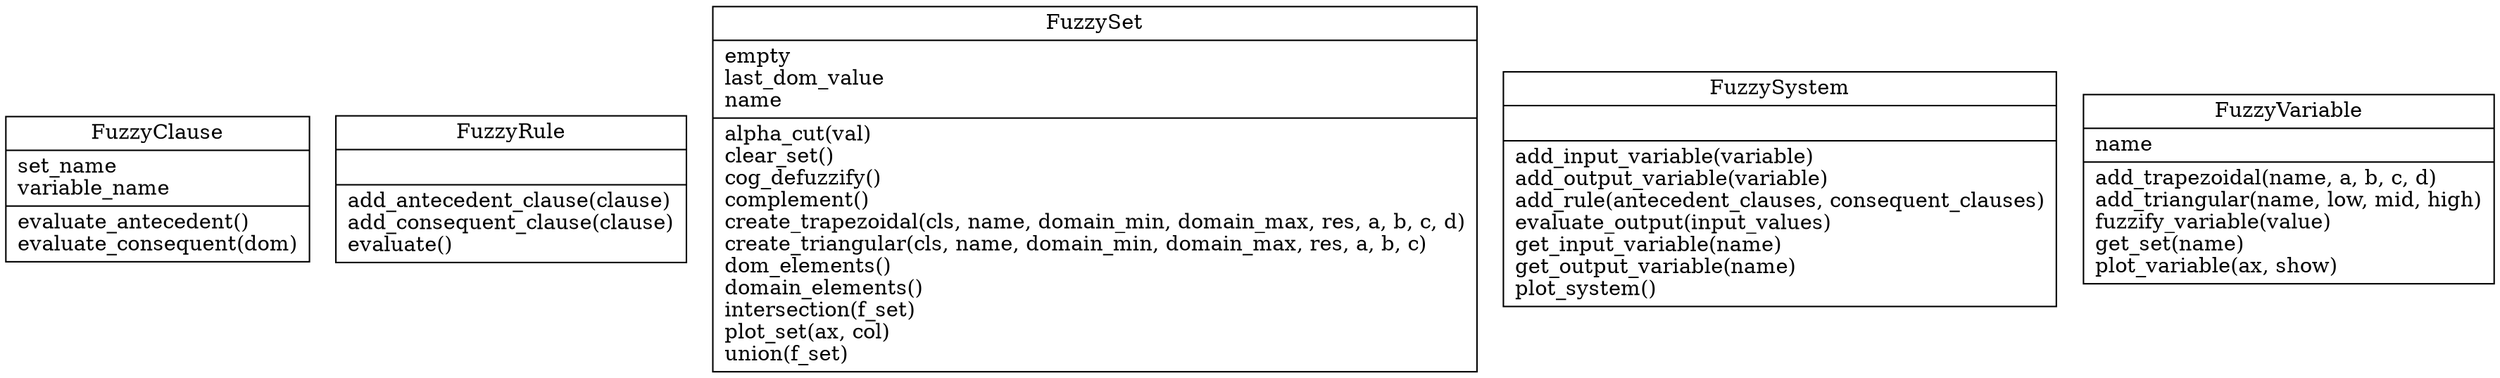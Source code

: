 digraph "classes" {
charset="utf-8"
rankdir=BT
"0" [label="{FuzzyClause|set_name\lvariable_name\l|evaluate_antecedent()\levaluate_consequent(dom)\l}", shape="record"];
"1" [label="{FuzzyRule|\l|add_antecedent_clause(clause)\ladd_consequent_clause(clause)\levaluate()\l}", shape="record"];
"2" [label="{FuzzySet|empty\llast_dom_value\lname\l|alpha_cut(val)\lclear_set()\lcog_defuzzify()\lcomplement()\lcreate_trapezoidal(cls, name, domain_min, domain_max, res, a, b, c, d)\lcreate_triangular(cls, name, domain_min, domain_max, res, a, b, c)\ldom_elements()\ldomain_elements()\lintersection(f_set)\lplot_set(ax, col)\lunion(f_set)\l}", shape="record"];
"3" [label="{FuzzySystem|\l|add_input_variable(variable)\ladd_output_variable(variable)\ladd_rule(antecedent_clauses, consequent_clauses)\levaluate_output(input_values)\lget_input_variable(name)\lget_output_variable(name)\lplot_system()\l}", shape="record"];
"4" [label="{FuzzyVariable|name\l|add_trapezoidal(name, a, b, c, d)\ladd_triangular(name, low, mid, high)\lfuzzify_variable(value)\lget_set(name)\lplot_variable(ax, show)\l}", shape="record"];
}
